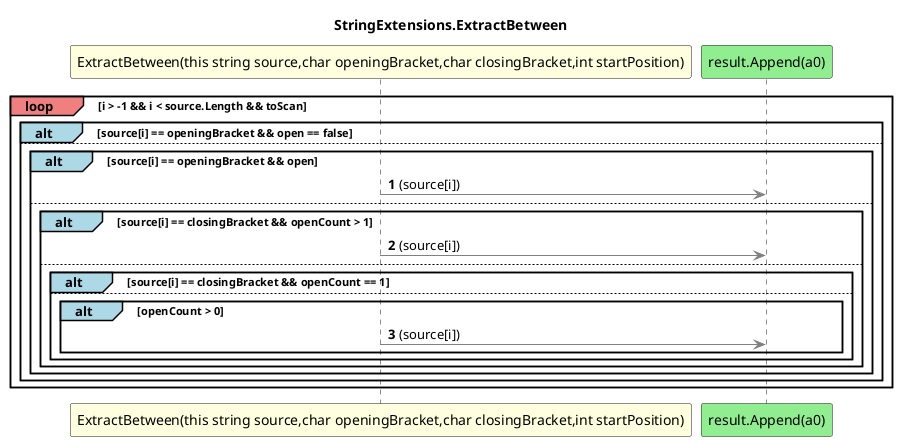 @startuml StringExtensions.ExtractBetween
title StringExtensions.ExtractBetween
participant "ExtractBetween(this string source,char openingBracket,char closingBracket,int startPosition)" as ExtractBetween_p0_p1_p2_p3 #LightYellow
participant "result.Append(a0)" as result_Append_a0 #LightGreen
autonumber
loop#LightCoral i > -1 && i < source.Length && toScan
    alt#LightBlue source[i] == openingBracket && open == false
        else
            alt#LightBlue source[i] == openingBracket && open
                ExtractBetween_p0_p1_p2_p3 -[#grey]> result_Append_a0 : (source[i])
                else
                    alt#LightBlue source[i] == closingBracket && openCount > 1
                        ExtractBetween_p0_p1_p2_p3 -[#grey]> result_Append_a0 : (source[i])
                        else
                            alt#LightBlue source[i] == closingBracket && openCount == 1
                                else
                                    alt#LightBlue openCount > 0
                                        ExtractBetween_p0_p1_p2_p3 -[#grey]> result_Append_a0 : (source[i])
                                    end
                            end
                    end
            end
    end
end
@enduml
